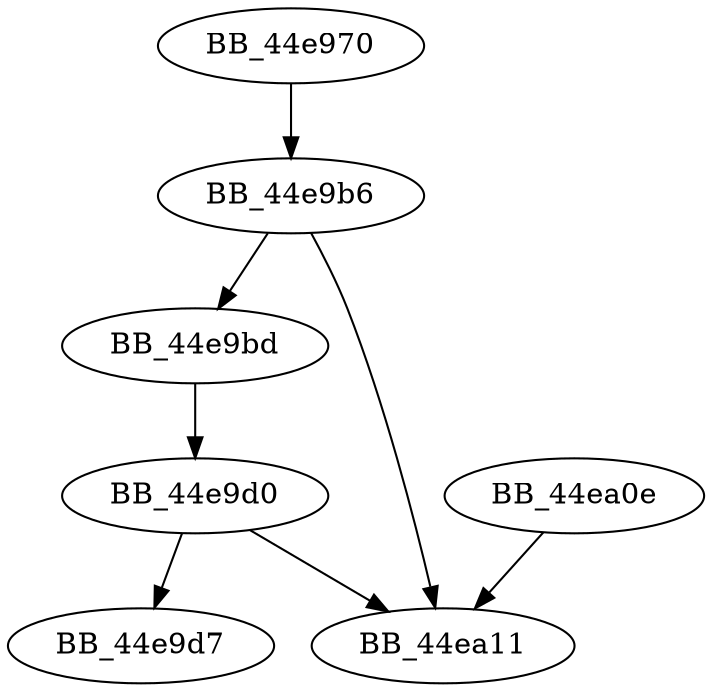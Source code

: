 DiGraph sub_44E970{
BB_44e970->BB_44e9b6
BB_44e9b6->BB_44e9bd
BB_44e9b6->BB_44ea11
BB_44e9bd->BB_44e9d0
BB_44e9d0->BB_44e9d7
BB_44e9d0->BB_44ea11
BB_44ea0e->BB_44ea11
}

